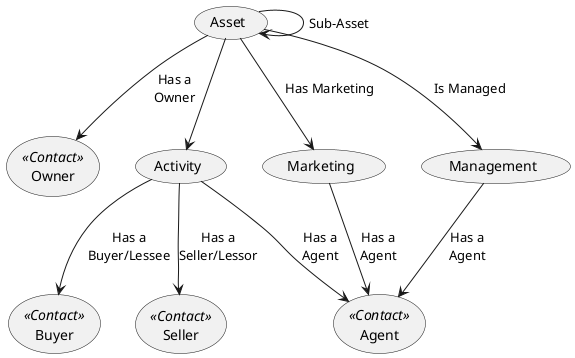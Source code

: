 @startuml Asset

(Buyer) << Contact >>
(Seller) << Contact >>
(Owner) << Contact >>
(Agent) << Contact >>

(Asset) -> (Asset) : Sub-Asset
(Asset) --> (Owner) : Has a\nOwner
(Asset) -->  (Activity)
(Activity) --> (Buyer) : Has a\nBuyer/Lessee
(Activity) --> (Seller) : Has a\nSeller/Lessor
(Asset) -->  (Marketing) : Has Marketing
(Asset) -->  (Management) : Is Managed

(Activity) --> (Agent) : Has a\nAgent
(Marketing) --> (Agent) : Has a\nAgent
(Management) --> (Agent) : Has a\nAgent


@enduml